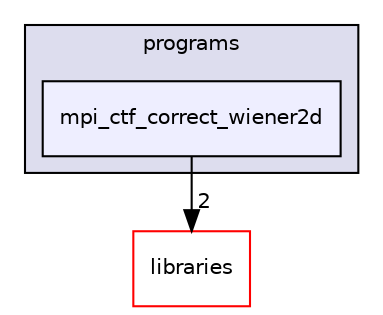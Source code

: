 digraph "xmipp/applications/programs/mpi_ctf_correct_wiener2d" {
  compound=true
  node [ fontsize="10", fontname="Helvetica"];
  edge [ labelfontsize="10", labelfontname="Helvetica"];
  subgraph clusterdir_592b16dc4070b933e5655da2b0d20bbb {
    graph [ bgcolor="#ddddee", pencolor="black", label="programs" fontname="Helvetica", fontsize="10", URL="dir_592b16dc4070b933e5655da2b0d20bbb.html"]
  dir_a34e625cd7f5c738052be345e127ce66 [shape=box, label="mpi_ctf_correct_wiener2d", style="filled", fillcolor="#eeeeff", pencolor="black", URL="dir_a34e625cd7f5c738052be345e127ce66.html"];
  }
  dir_29dba3f3840f20df3b04d1972e99046b [shape=box label="libraries" fillcolor="white" style="filled" color="red" URL="dir_29dba3f3840f20df3b04d1972e99046b.html"];
  dir_a34e625cd7f5c738052be345e127ce66->dir_29dba3f3840f20df3b04d1972e99046b [headlabel="2", labeldistance=1.5 headhref="dir_000147_000027.html"];
}
